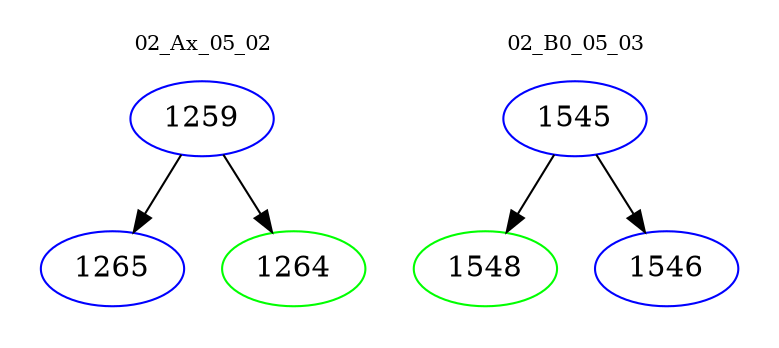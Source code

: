 digraph{
subgraph cluster_0 {
color = white
label = "02_Ax_05_02";
fontsize=10;
T0_1259 [label="1259", color="blue"]
T0_1259 -> T0_1265 [color="black"]
T0_1265 [label="1265", color="blue"]
T0_1259 -> T0_1264 [color="black"]
T0_1264 [label="1264", color="green"]
}
subgraph cluster_1 {
color = white
label = "02_B0_05_03";
fontsize=10;
T1_1545 [label="1545", color="blue"]
T1_1545 -> T1_1548 [color="black"]
T1_1548 [label="1548", color="green"]
T1_1545 -> T1_1546 [color="black"]
T1_1546 [label="1546", color="blue"]
}
}
